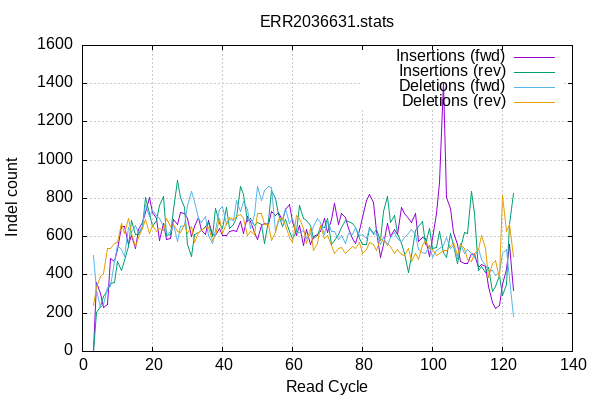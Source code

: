 
        set terminal png size 600,400 truecolor
        set output "ERR2036631-indel-cycles.png"
        set grid xtics ytics y2tics back lc rgb "#cccccc"
        set style line 1 linetype 1  linecolor rgb "red"
        set style line 2 linetype 2  linecolor rgb "black"
        set style line 3 linetype 3  linecolor rgb "green"
        set style line 4 linetype 4  linecolor rgb "blue"
        set style increment user
        set ylabel "Indel count"
        set xlabel "Read Cycle"
        set title "ERR2036631.stats" noenhanced
    plot '-' w l ti 'Insertions (fwd)', '' w l ti 'Insertions (rev)', '' w l ti 'Deletions (fwd)', '' w l ti 'Deletions (rev)'
3	0
4	361
5	302
6	229
7	246
8	485
9	469
10	532
11	652
12	655
13	557
14	606
15	539
16	638
17	673
18	725
19	806
20	729
21	695
22	579
23	669
24	584
25	591
26	688
27	662
28	726
29	719
30	696
31	601
32	653
33	700
34	631
35	614
36	687
37	614
38	606
39	644
40	607
41	606
42	629
43	634
44	629
45	678
46	616
47	708
48	680
49	623
50	584
51	659
52	667
53	665
54	730
55	709
56	729
57	684
58	745
59	770
60	678
61	607
62	661
63	554
64	639
65	557
66	601
67	612
68	625
69	694
70	621
71	690
72	772
73	666
74	720
75	702
76	644
77	592
78	567
79	635
80	701
81	789
82	823
83	779
84	630
85	492
86	557
87	667
88	602
89	638
90	614
91	755
92	721
93	693
94	676
95	722
96	575
97	594
98	592
99	496
100	589
101	723
102	882
103	1407
104	806
105	746
106	621
107	557
108	468
109	460
110	462
111	512
112	509
113	439
114	453
115	443
116	340
117	254
118	224
119	241
120	352
121	431
122	559
123	318
end
3	0
4	203
5	237
6	289
7	318
8	357
9	359
10	468
11	421
12	476
13	548
14	687
15	612
16	614
17	652
18	807
19	724
20	651
21	683
22	762
23	809
24	604
25	612
26	743
27	892
28	806
29	755
30	558
31	497
32	611
33	623
34	631
35	655
36	672
37	601
38	750
39	667
40	644
41	752
42	644
43	665
44	701
45	861
46	821
47	682
48	695
49	661
50	672
51	665
52	563
53	683
54	841
55	800
56	714
57	654
58	691
59	626
60	591
61	625
62	762
63	694
64	683
65	659
66	591
67	604
68	652
69	649
70	693
71	560
72	579
73	614
74	648
75	687
76	681
77	671
78	648
79	591
80	559
81	561
82	648
83	619
84	640
85	582
86	734
87	810
88	674
89	710
90	616
91	565
92	514
93	415
94	502
95	635
96	655
97	680
98	558
99	642
100	538
101	545
102	630
103	519
104	492
105	616
106	553
107	462
108	537
109	620
110	616
111	839
112	722
113	424
114	447
115	413
116	441
117	315
118	341
119	397
120	292
121	349
122	665
123	825
end
3	500
4	320
5	228
6	244
7	334
8	342
9	469
10	554
11	535
12	499
13	650
14	622
15	658
16	624
17	656
18	770
19	706
20	737
21	712
22	697
23	653
24	615
25	622
26	666
27	577
28	656
29	661
30	762
31	838
32	783
33	696
34	676
35	705
36	609
37	566
38	635
39	743
40	756
41	664
42	689
43	687
44	791
45	732
46	784
47	742
48	643
49	715
50	865
51	792
52	841
53	865
54	859
55	629
56	679
57	686
58	747
59	671
60	696
61	621
62	620
63	635
64	590
65	614
66	653
67	694
68	676
69	614
70	683
71	628
72	630
73	584
74	608
75	563
76	615
77	614
78	646
79	606
80	613
81	591
82	642
83	613
84	616
85	559
86	596
87	555
88	598
89	624
90	590
91	570
92	595
93	615
94	640
95	612
96	535
97	520
98	514
99	554
100	492
101	529
102	540
103	555
104	594
105	539
106	552
107	488
108	567
109	511
110	532
111	510
112	490
113	541
114	482
115	448
116	421
117	425
118	397
119	414
120	515
121	531
122	382
123	182
end
3	240
4	334
5	393
6	410
7	537
8	536
9	567
10	569
11	668
12	618
13	698
14	617
15	551
16	598
17	642
18	688
19	619
20	661
21	630
22	645
23	635
24	694
25	654
26	665
27	626
28	620
29	666
30	618
31	656
32	569
33	622
34	632
35	650
36	650
37	579
38	607
39	696
40	618
41	667
42	703
43	690
44	704
45	717
46	695
47	607
48	626
49	610
50	719
51	723
52	664
53	666
54	580
55	624
56	689
57	696
58	658
59	596
60	570
61	709
62	698
63	641
64	566
65	643
66	526
67	565
68	659
69	589
70	606
71	554
72	512
73	537
74	545
75	510
76	528
77	550
78	536
79	572
80	515
81	535
82	571
83	559
84	530
85	593
86	574
87	563
88	551
89	515
90	531
91	506
92	500
93	539
94	473
95	514
96	482
97	556
98	580
99	537
100	535
101	503
102	514
103	527
104	529
105	547
106	569
107	503
108	562
109	536
110	479
111	471
112	512
113	533
114	606
115	537
116	388
117	460
118	475
119	381
120	816
121	630
122	665
123	497
end
